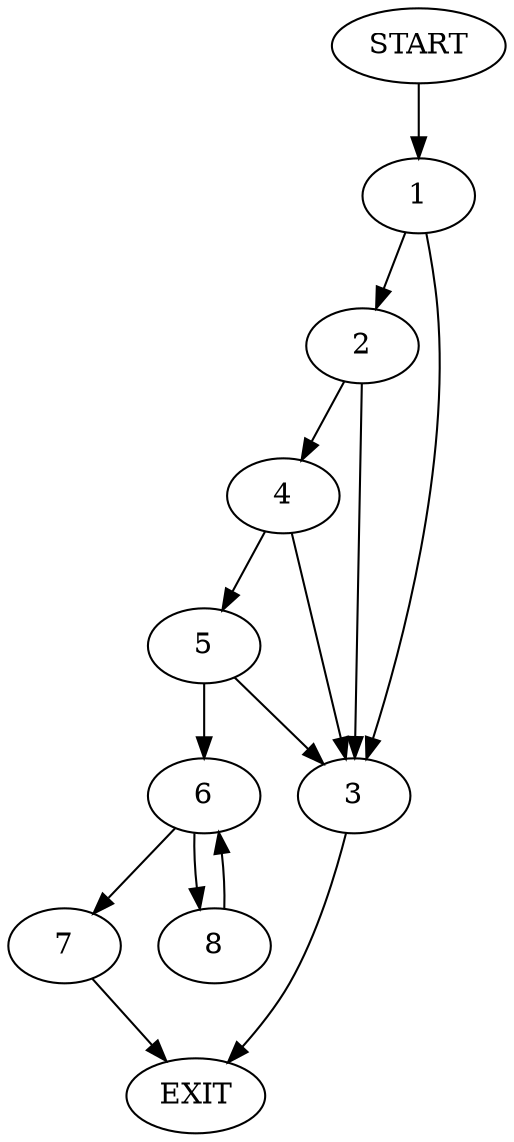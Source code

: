 digraph {
0 [label="START"]
9 [label="EXIT"]
0 -> 1
1 -> 2
1 -> 3
3 -> 9
2 -> 4
2 -> 3
4 -> 5
4 -> 3
5 -> 6
5 -> 3
6 -> 7
6 -> 8
8 -> 6
7 -> 9
}

